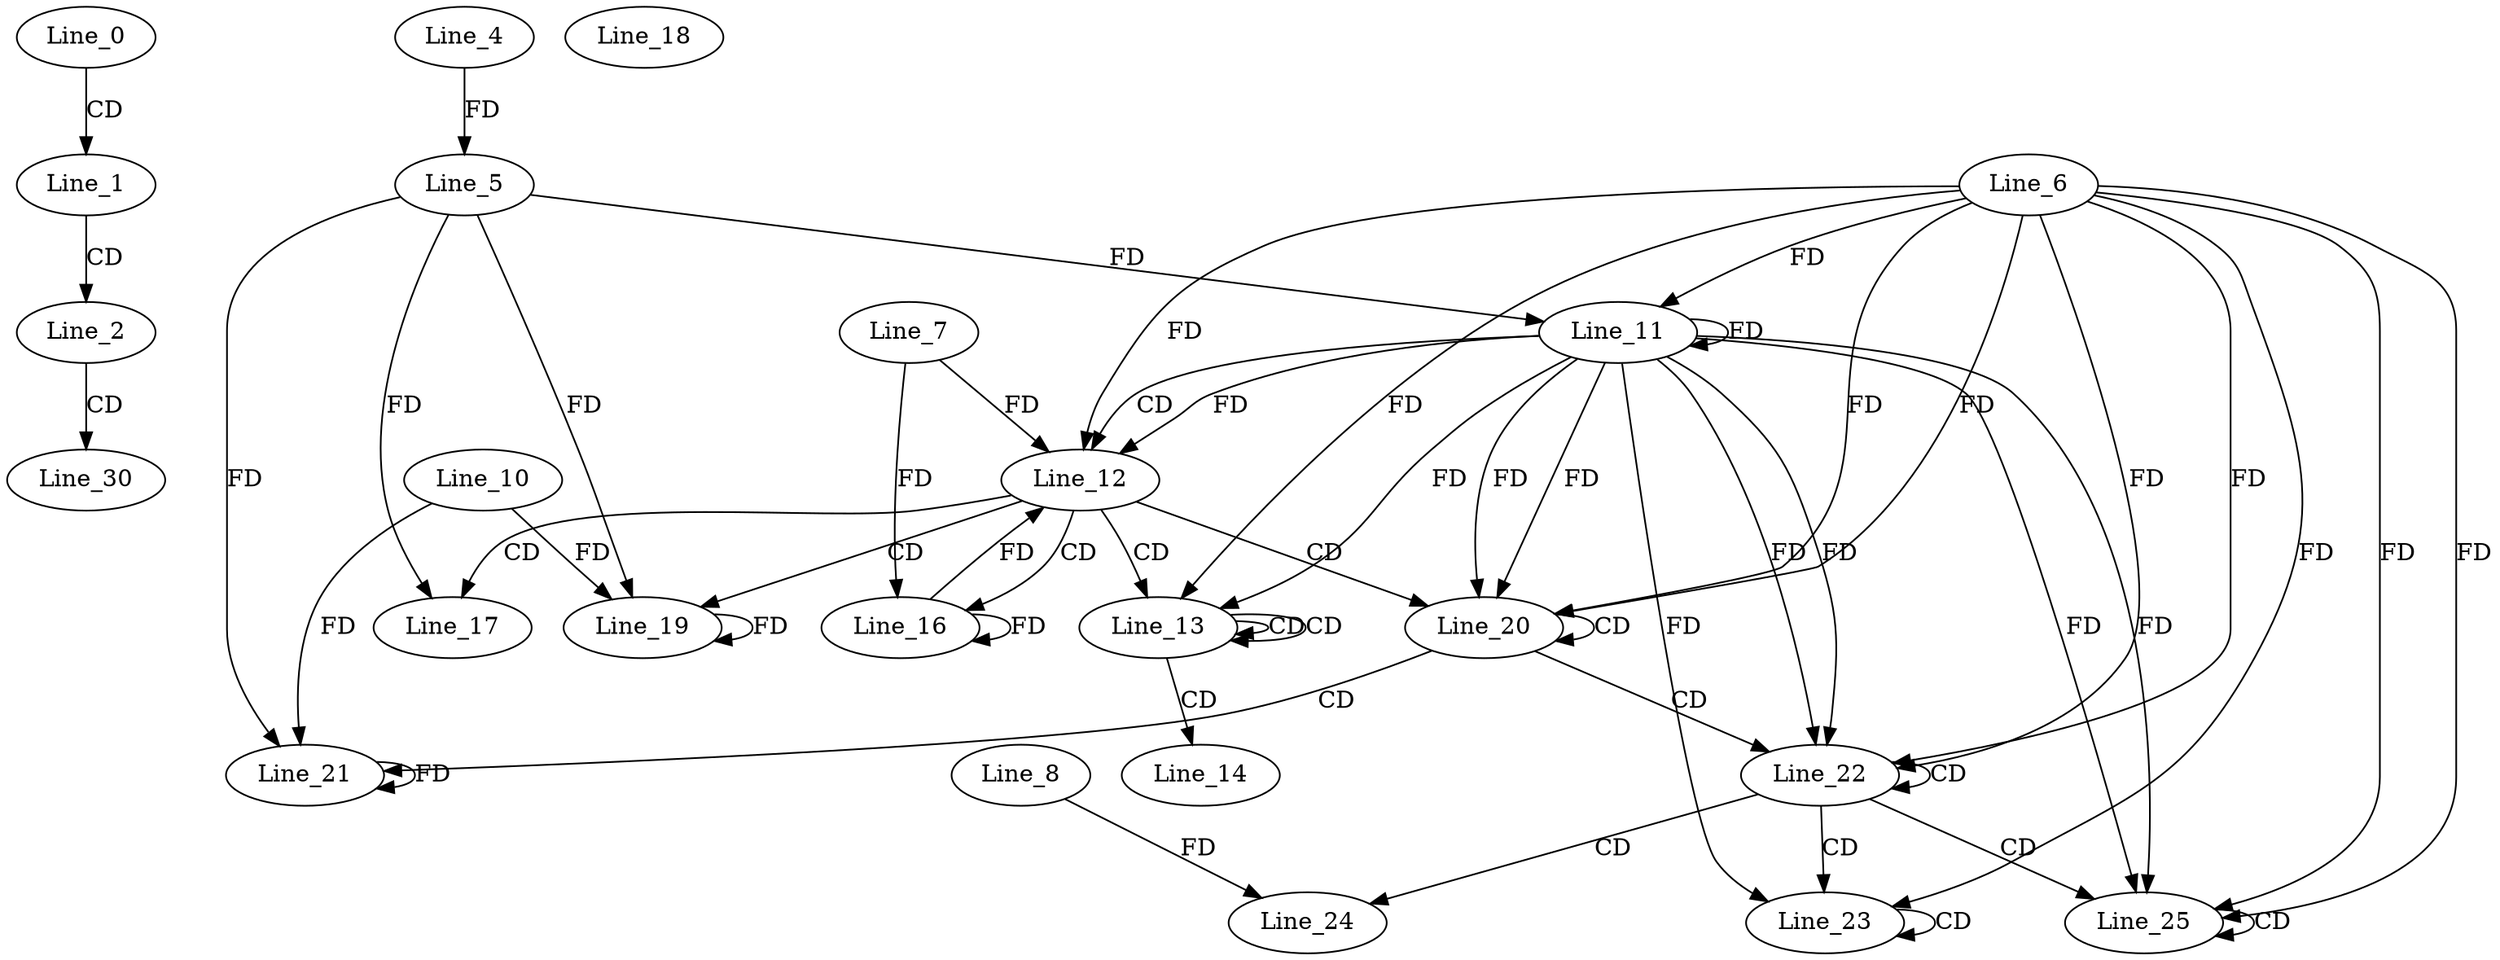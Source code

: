 digraph G {
  Line_0;
  Line_1;
  Line_2;
  Line_4;
  Line_5;
  Line_11;
  Line_6;
  Line_11;
  Line_5;
  Line_11;
  Line_12;
  Line_12;
  Line_7;
  Line_12;
  Line_13;
  Line_13;
  Line_13;
  Line_14;
  Line_16;
  Line_17;
  Line_18;
  Line_19;
  Line_10;
  Line_19;
  Line_20;
  Line_20;
  Line_21;
  Line_21;
  Line_22;
  Line_22;
  Line_23;
  Line_23;
  Line_24;
  Line_8;
  Line_25;
  Line_25;
  Line_30;
  Line_0 -> Line_1 [ label="CD" ];
  Line_1 -> Line_2 [ label="CD" ];
  Line_4 -> Line_5 [ label="FD" ];
  Line_11 -> Line_11 [ label="FD" ];
  Line_6 -> Line_11 [ label="FD" ];
  Line_5 -> Line_11 [ label="FD" ];
  Line_11 -> Line_12 [ label="CD" ];
  Line_11 -> Line_12 [ label="FD" ];
  Line_6 -> Line_12 [ label="FD" ];
  Line_7 -> Line_12 [ label="FD" ];
  Line_12 -> Line_13 [ label="CD" ];
  Line_13 -> Line_13 [ label="CD" ];
  Line_13 -> Line_13 [ label="CD" ];
  Line_11 -> Line_13 [ label="FD" ];
  Line_6 -> Line_13 [ label="FD" ];
  Line_13 -> Line_14 [ label="CD" ];
  Line_12 -> Line_16 [ label="CD" ];
  Line_16 -> Line_16 [ label="FD" ];
  Line_7 -> Line_16 [ label="FD" ];
  Line_12 -> Line_17 [ label="CD" ];
  Line_5 -> Line_17 [ label="FD" ];
  Line_12 -> Line_19 [ label="CD" ];
  Line_19 -> Line_19 [ label="FD" ];
  Line_10 -> Line_19 [ label="FD" ];
  Line_5 -> Line_19 [ label="FD" ];
  Line_12 -> Line_20 [ label="CD" ];
  Line_11 -> Line_20 [ label="FD" ];
  Line_6 -> Line_20 [ label="FD" ];
  Line_20 -> Line_20 [ label="CD" ];
  Line_11 -> Line_20 [ label="FD" ];
  Line_6 -> Line_20 [ label="FD" ];
  Line_20 -> Line_21 [ label="CD" ];
  Line_21 -> Line_21 [ label="FD" ];
  Line_10 -> Line_21 [ label="FD" ];
  Line_5 -> Line_21 [ label="FD" ];
  Line_20 -> Line_22 [ label="CD" ];
  Line_11 -> Line_22 [ label="FD" ];
  Line_6 -> Line_22 [ label="FD" ];
  Line_22 -> Line_22 [ label="CD" ];
  Line_11 -> Line_22 [ label="FD" ];
  Line_6 -> Line_22 [ label="FD" ];
  Line_22 -> Line_23 [ label="CD" ];
  Line_23 -> Line_23 [ label="CD" ];
  Line_11 -> Line_23 [ label="FD" ];
  Line_6 -> Line_23 [ label="FD" ];
  Line_22 -> Line_24 [ label="CD" ];
  Line_8 -> Line_24 [ label="FD" ];
  Line_22 -> Line_25 [ label="CD" ];
  Line_11 -> Line_25 [ label="FD" ];
  Line_6 -> Line_25 [ label="FD" ];
  Line_25 -> Line_25 [ label="CD" ];
  Line_11 -> Line_25 [ label="FD" ];
  Line_6 -> Line_25 [ label="FD" ];
  Line_2 -> Line_30 [ label="CD" ];
  Line_16 -> Line_12 [ label="FD" ];
}

